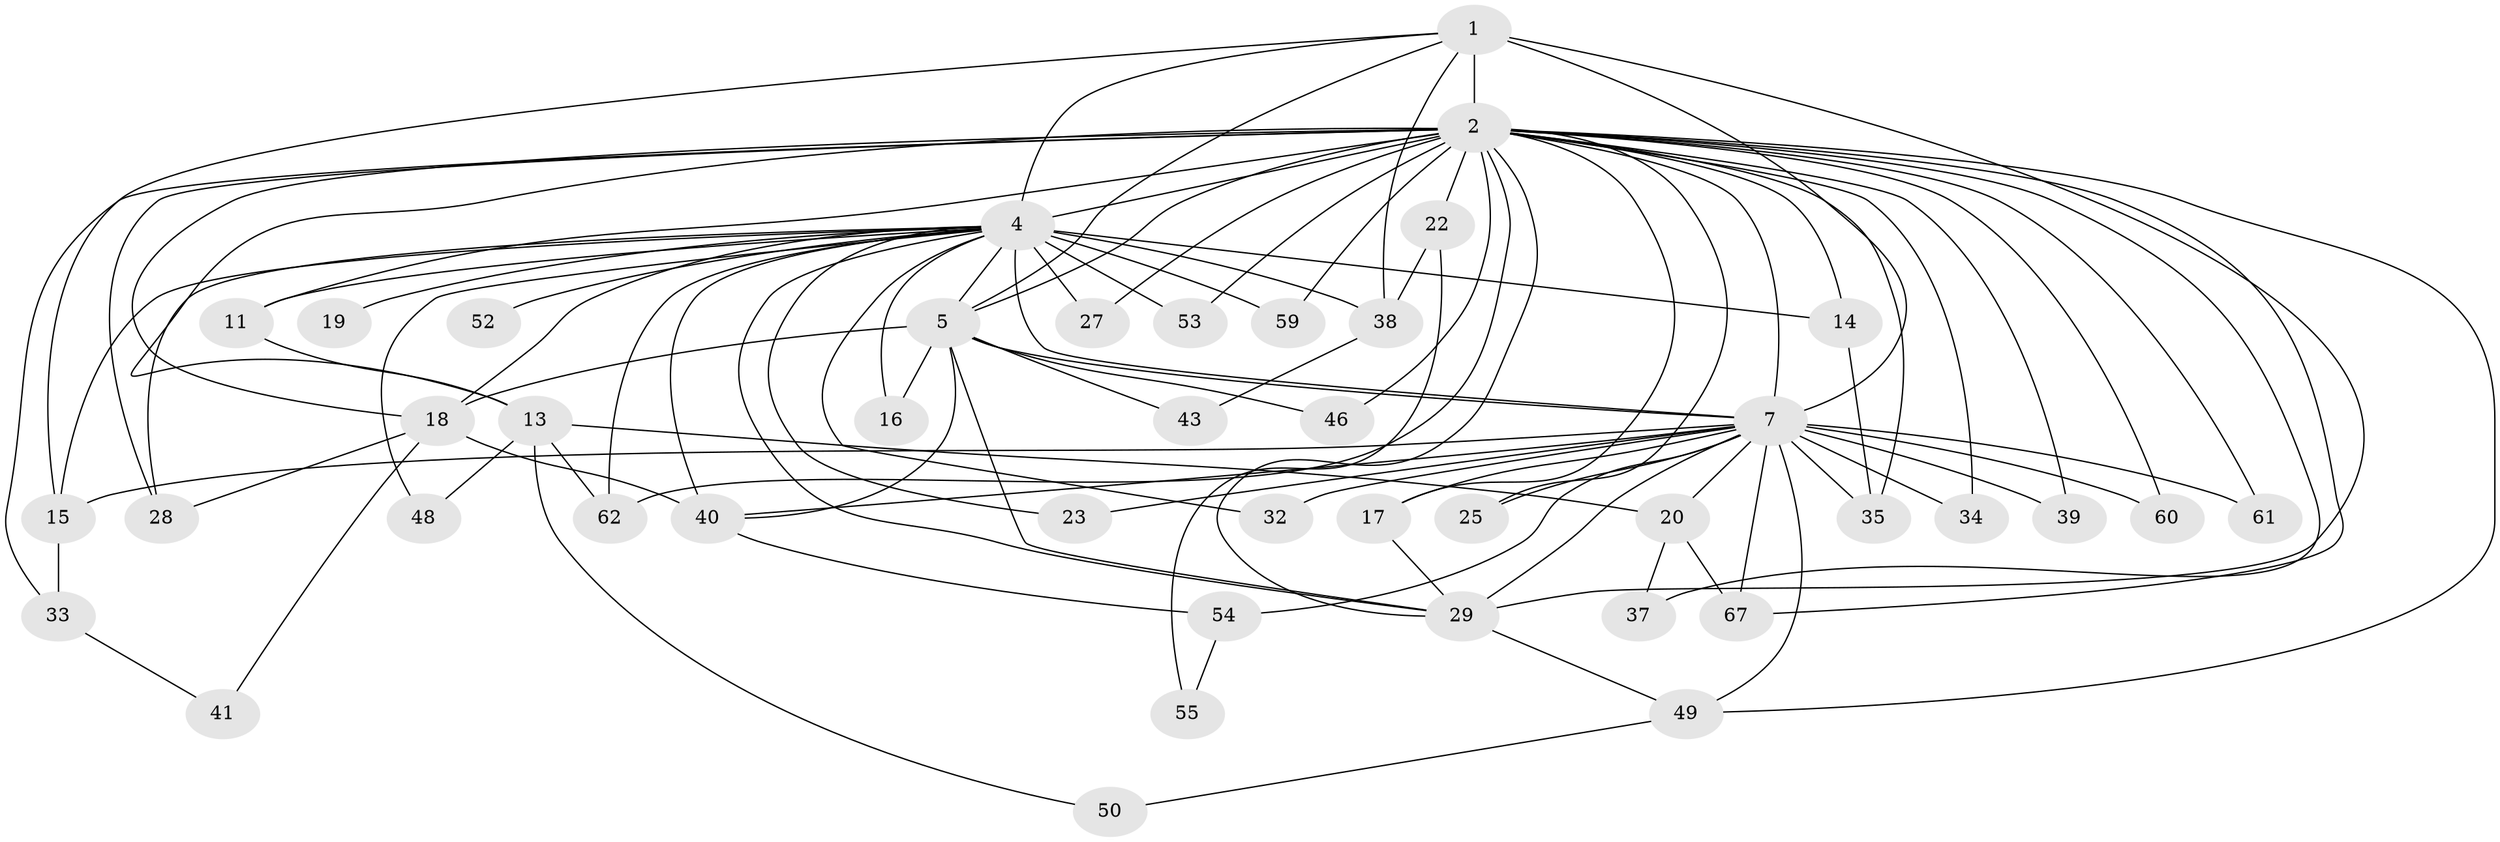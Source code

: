 // original degree distribution, {13: 0.011494252873563218, 23: 0.011494252873563218, 27: 0.011494252873563218, 21: 0.011494252873563218, 19: 0.022988505747126436, 15: 0.022988505747126436, 17: 0.011494252873563218, 26: 0.011494252873563218, 3: 0.1724137931034483, 2: 0.5632183908045977, 6: 0.034482758620689655, 5: 0.022988505747126436, 4: 0.09195402298850575}
// Generated by graph-tools (version 1.1) at 2025/14/03/09/25 04:14:00]
// undirected, 43 vertices, 97 edges
graph export_dot {
graph [start="1"]
  node [color=gray90,style=filled];
  1;
  2 [super="+3+6+86+64"];
  4 [super="+8+26+83+47+42"];
  5 [super="+45"];
  7 [super="+74+70+80+9"];
  11;
  13;
  14;
  15;
  16;
  17;
  18 [super="+36"];
  19;
  20;
  22;
  23;
  25;
  27;
  28;
  29 [super="+75+44"];
  32;
  33;
  34;
  35;
  37 [super="+68"];
  38 [super="+76"];
  39;
  40 [super="+87+57"];
  41;
  43;
  46;
  48;
  49;
  50;
  52;
  53;
  54;
  55;
  59 [super="+82"];
  60;
  61;
  62 [super="+77"];
  67 [super="+69"];
  1 -- 2 [weight=3];
  1 -- 4 [weight=3];
  1 -- 5;
  1 -- 7 [weight=3];
  1 -- 15;
  1 -- 29;
  1 -- 38;
  2 -- 4 [weight=12];
  2 -- 5 [weight=4];
  2 -- 7 [weight=12];
  2 -- 14;
  2 -- 22 [weight=2];
  2 -- 27;
  2 -- 28;
  2 -- 33;
  2 -- 37 [weight=2];
  2 -- 59 [weight=2];
  2 -- 67 [weight=2];
  2 -- 11;
  2 -- 13;
  2 -- 17;
  2 -- 34;
  2 -- 35 [weight=2];
  2 -- 39;
  2 -- 49;
  2 -- 53;
  2 -- 61;
  2 -- 62;
  2 -- 46;
  2 -- 18;
  2 -- 25;
  2 -- 60;
  2 -- 29;
  4 -- 5 [weight=6];
  4 -- 7 [weight=7];
  4 -- 14;
  4 -- 18;
  4 -- 32;
  4 -- 38;
  4 -- 48;
  4 -- 59;
  4 -- 11;
  4 -- 16;
  4 -- 19 [weight=2];
  4 -- 23;
  4 -- 27;
  4 -- 28;
  4 -- 52;
  4 -- 53;
  4 -- 62;
  4 -- 29;
  4 -- 15 [weight=2];
  4 -- 40;
  5 -- 7 [weight=3];
  5 -- 16;
  5 -- 40 [weight=2];
  5 -- 43;
  5 -- 46;
  5 -- 18;
  5 -- 29;
  7 -- 15;
  7 -- 17;
  7 -- 20;
  7 -- 23;
  7 -- 60;
  7 -- 40;
  7 -- 35;
  7 -- 49;
  7 -- 32;
  7 -- 34;
  7 -- 67;
  7 -- 39;
  7 -- 29 [weight=2];
  7 -- 54;
  7 -- 25;
  7 -- 61;
  11 -- 13;
  13 -- 20;
  13 -- 48;
  13 -- 50;
  13 -- 62;
  14 -- 35;
  15 -- 33;
  17 -- 29;
  18 -- 28;
  18 -- 40;
  18 -- 41;
  20 -- 67;
  20 -- 37;
  22 -- 38;
  22 -- 55;
  29 -- 49;
  33 -- 41;
  38 -- 43;
  40 -- 54;
  49 -- 50;
  54 -- 55;
}
